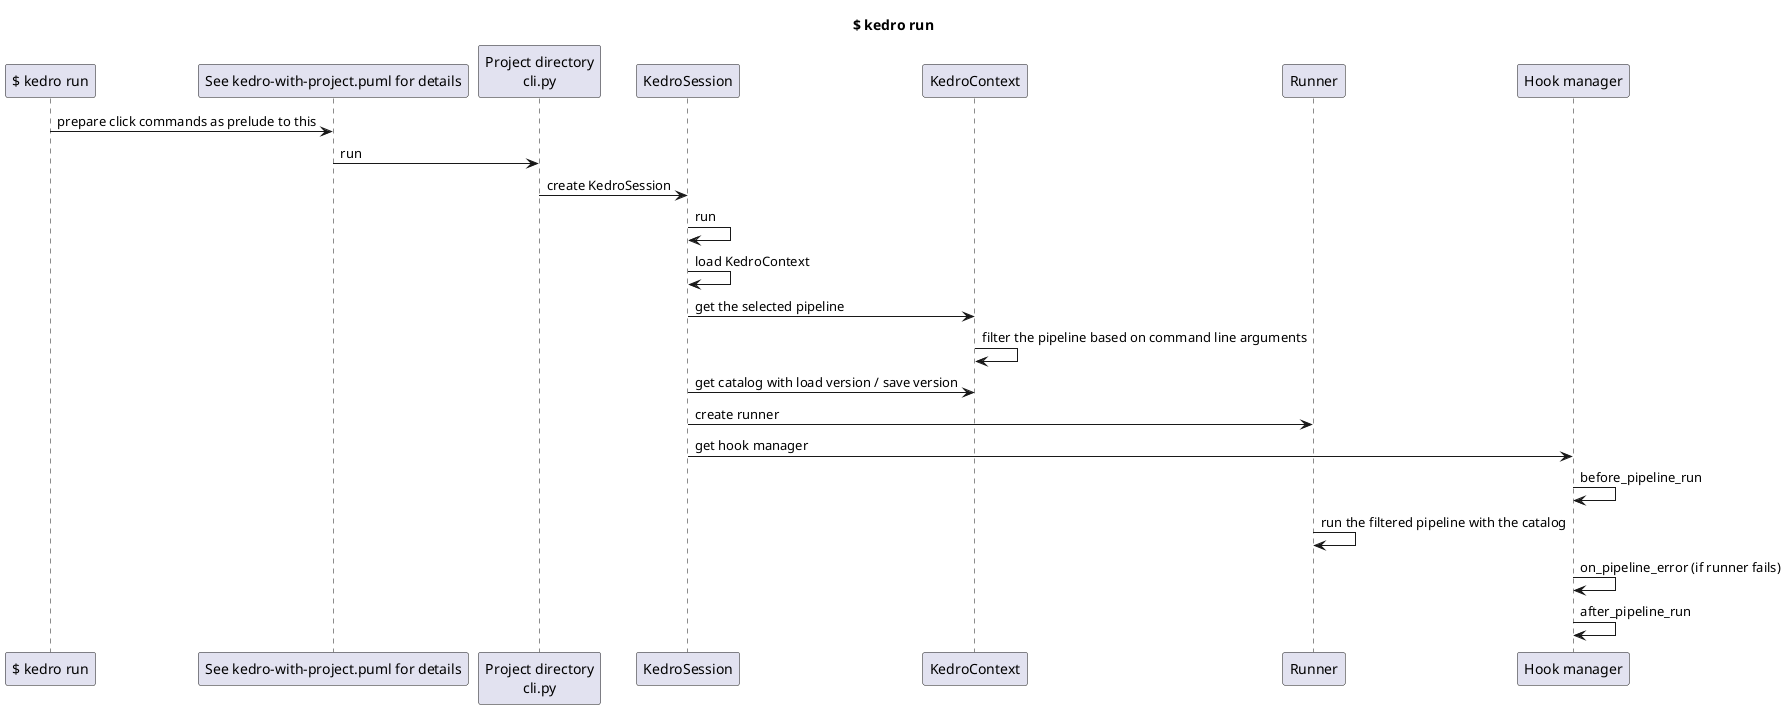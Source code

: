 @startuml
title "$ kedro run"

participant "$ kedro run" as cli
participant "See kedro-with-project.puml for details" as prelude
participant "Project directory\ncli.py" as project_cli
participant "KedroSession" as session
participant "KedroContext" as context
participant "Runner" as runner
participant "Hook manager" as hooks

cli->prelude: prepare click commands as prelude to this
prelude->project_cli: run
project_cli->session: create KedroSession
session->session: run
session->session: load KedroContext
session->context: get the selected pipeline
context->context: filter the pipeline based on command line arguments
session->context: get catalog with load version / save version
session->runner: create runner
session->hooks: get hook manager
hooks->hooks: before_pipeline_run
runner->runner: run the filtered pipeline with the catalog
hooks->hooks: on_pipeline_error (if runner fails)
hooks->hooks: after_pipeline_run
@enduml
